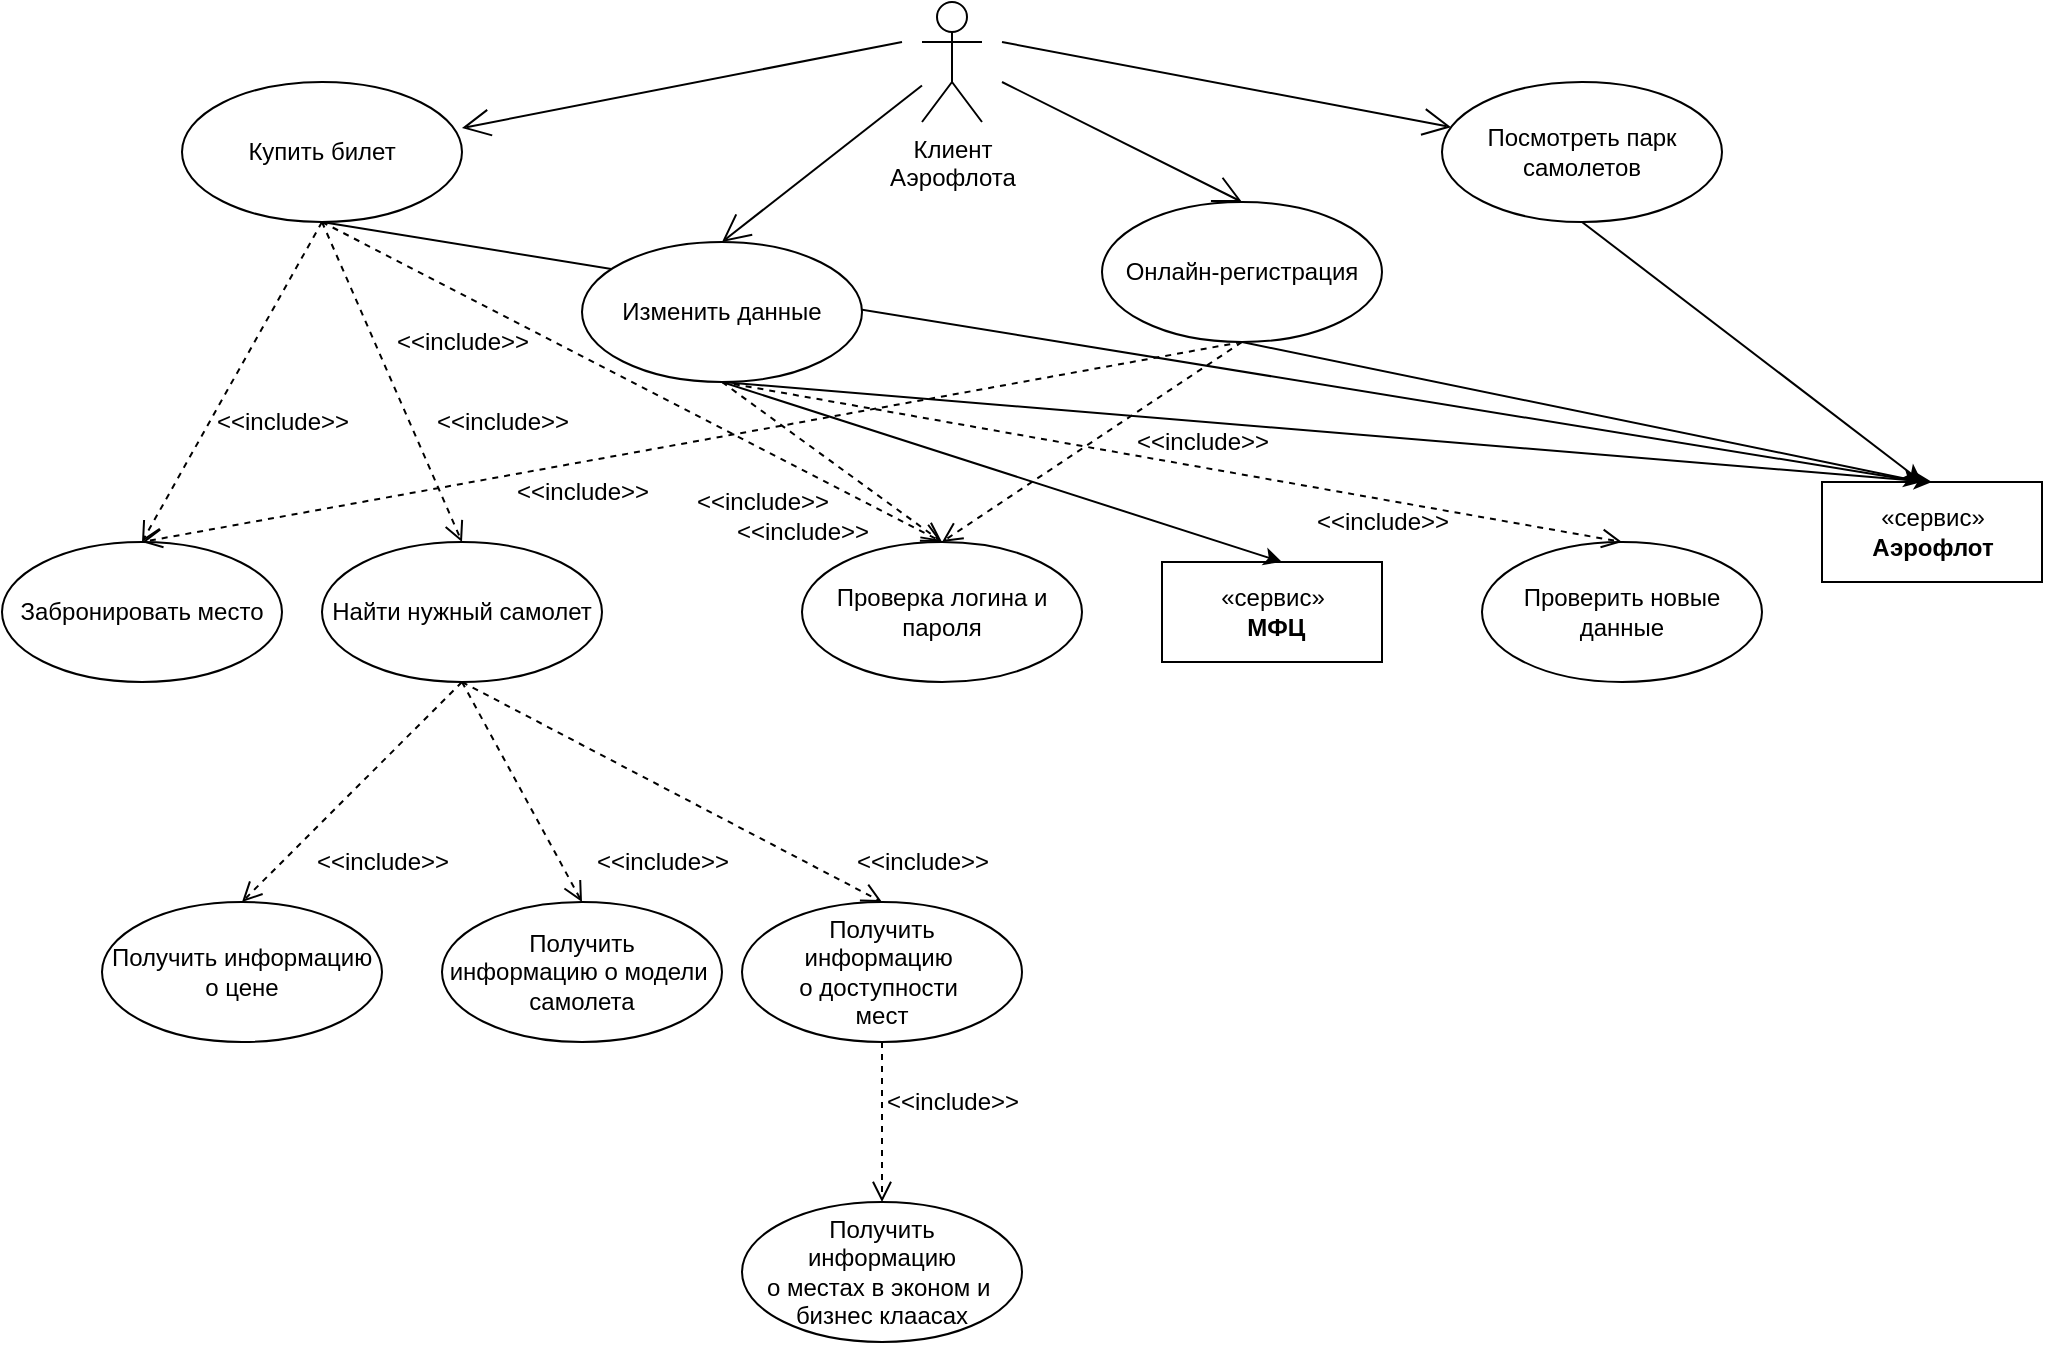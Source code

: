 <mxfile version="14.4.3" type="device"><diagram name="Page-1" id="e7e014a7-5840-1c2e-5031-d8a46d1fe8dd"><mxGraphModel dx="1426" dy="852" grid="1" gridSize="10" guides="1" tooltips="1" connect="1" arrows="1" fold="1" page="1" pageScale="1" pageWidth="1169" pageHeight="826" background="#ffffff" math="0" shadow="0"><root><mxCell id="0"/><mxCell id="1" parent="0"/><mxCell id="Hg1nx8c8UAQWjlZ22OsJ-87" value="" style="endArrow=classic;html=1;" edge="1" parent="1"><mxGeometry width="50" height="50" relative="1" as="geometry"><mxPoint x="220" y="170" as="sourcePoint"/><mxPoint x="1020" y="300" as="targetPoint"/></mxGeometry></mxCell><mxCell id="Hg1nx8c8UAQWjlZ22OsJ-41" value="Клиент&lt;br&gt;Аэрофлота" style="shape=umlActor;verticalLabelPosition=bottom;verticalAlign=top;html=1;" vertex="1" parent="1"><mxGeometry x="520" y="60" width="30" height="60" as="geometry"/></mxCell><mxCell id="Hg1nx8c8UAQWjlZ22OsJ-42" value="Онлайн-регистрация" style="ellipse;whiteSpace=wrap;html=1;" vertex="1" parent="1"><mxGeometry x="610" y="160" width="140" height="70" as="geometry"/></mxCell><mxCell id="Hg1nx8c8UAQWjlZ22OsJ-43" value="Изменить данные" style="ellipse;whiteSpace=wrap;html=1;" vertex="1" parent="1"><mxGeometry x="350" y="180" width="140" height="70" as="geometry"/></mxCell><mxCell id="Hg1nx8c8UAQWjlZ22OsJ-44" value="Купить билет" style="ellipse;whiteSpace=wrap;html=1;" vertex="1" parent="1"><mxGeometry x="150" y="100" width="140" height="70" as="geometry"/></mxCell><mxCell id="Hg1nx8c8UAQWjlZ22OsJ-45" value="Посмотреть парк самолетов" style="ellipse;whiteSpace=wrap;html=1;" vertex="1" parent="1"><mxGeometry x="780" y="100" width="140" height="70" as="geometry"/></mxCell><mxCell id="Hg1nx8c8UAQWjlZ22OsJ-47" value="" style="endArrow=open;endFill=1;endSize=12;html=1;entryX=0.5;entryY=0;entryDx=0;entryDy=0;" edge="1" parent="1" source="Hg1nx8c8UAQWjlZ22OsJ-41" target="Hg1nx8c8UAQWjlZ22OsJ-43"><mxGeometry width="160" relative="1" as="geometry"><mxPoint x="520" y="150" as="sourcePoint"/><mxPoint x="800" y="430" as="targetPoint"/></mxGeometry></mxCell><mxCell id="Hg1nx8c8UAQWjlZ22OsJ-48" value="" style="endArrow=open;endFill=1;endSize=12;html=1;entryX=0.5;entryY=0;entryDx=0;entryDy=0;" edge="1" parent="1" target="Hg1nx8c8UAQWjlZ22OsJ-42"><mxGeometry width="160" relative="1" as="geometry"><mxPoint x="560" y="100" as="sourcePoint"/><mxPoint x="800" y="430" as="targetPoint"/></mxGeometry></mxCell><mxCell id="Hg1nx8c8UAQWjlZ22OsJ-49" value="" style="endArrow=open;endFill=1;endSize=12;html=1;" edge="1" parent="1" target="Hg1nx8c8UAQWjlZ22OsJ-45"><mxGeometry width="160" relative="1" as="geometry"><mxPoint x="560" y="80" as="sourcePoint"/><mxPoint x="800" y="430" as="targetPoint"/></mxGeometry></mxCell><mxCell id="Hg1nx8c8UAQWjlZ22OsJ-50" value="" style="endArrow=open;endFill=1;endSize=12;html=1;entryX=1;entryY=0.329;entryDx=0;entryDy=0;entryPerimeter=0;" edge="1" parent="1" target="Hg1nx8c8UAQWjlZ22OsJ-44"><mxGeometry width="160" relative="1" as="geometry"><mxPoint x="510" y="80" as="sourcePoint"/><mxPoint x="800" y="430" as="targetPoint"/></mxGeometry></mxCell><mxCell id="Hg1nx8c8UAQWjlZ22OsJ-51" value="Получить информацию&lt;br&gt;о цене" style="ellipse;whiteSpace=wrap;html=1;" vertex="1" parent="1"><mxGeometry x="110" y="510" width="140" height="70" as="geometry"/></mxCell><mxCell id="Hg1nx8c8UAQWjlZ22OsJ-52" value="Проверить новые&lt;br&gt;данные" style="ellipse;whiteSpace=wrap;html=1;" vertex="1" parent="1"><mxGeometry x="800" y="330" width="140" height="70" as="geometry"/></mxCell><mxCell id="Hg1nx8c8UAQWjlZ22OsJ-53" value="Проверка логина и&lt;br&gt;пароля" style="ellipse;whiteSpace=wrap;html=1;" vertex="1" parent="1"><mxGeometry x="460" y="330" width="140" height="70" as="geometry"/></mxCell><mxCell id="Hg1nx8c8UAQWjlZ22OsJ-54" value="Найти нужный самолет" style="ellipse;whiteSpace=wrap;html=1;" vertex="1" parent="1"><mxGeometry x="220" y="330" width="140" height="70" as="geometry"/></mxCell><mxCell id="Hg1nx8c8UAQWjlZ22OsJ-55" value="Забронировать место" style="ellipse;whiteSpace=wrap;html=1;" vertex="1" parent="1"><mxGeometry x="60" y="330" width="140" height="70" as="geometry"/></mxCell><mxCell id="Hg1nx8c8UAQWjlZ22OsJ-59" value="Получить &lt;br&gt;информацию&lt;br&gt;о местах в эконом и&amp;nbsp;&lt;br&gt;бизнес клаасах" style="ellipse;whiteSpace=wrap;html=1;" vertex="1" parent="1"><mxGeometry x="430" y="660" width="140" height="70" as="geometry"/></mxCell><mxCell id="Hg1nx8c8UAQWjlZ22OsJ-60" value="Получить &lt;br&gt;информацию&amp;nbsp;&lt;br&gt;о доступности&amp;nbsp;&lt;br&gt;мест" style="ellipse;whiteSpace=wrap;html=1;" vertex="1" parent="1"><mxGeometry x="430" y="510" width="140" height="70" as="geometry"/></mxCell><mxCell id="Hg1nx8c8UAQWjlZ22OsJ-61" value="Получить &lt;br&gt;информацию о модели&amp;nbsp;&lt;br&gt;самолета" style="ellipse;whiteSpace=wrap;html=1;" vertex="1" parent="1"><mxGeometry x="280" y="510" width="140" height="70" as="geometry"/></mxCell><mxCell id="Hg1nx8c8UAQWjlZ22OsJ-66" value="«сервис»&lt;br&gt;&lt;b&gt;&amp;nbsp;МФЦ&lt;/b&gt;" style="html=1;" vertex="1" parent="1"><mxGeometry x="640" y="340" width="110" height="50" as="geometry"/></mxCell><mxCell id="Hg1nx8c8UAQWjlZ22OsJ-67" value="«сервис»&lt;br&gt;&lt;b&gt;Аэрофлот&lt;/b&gt;" style="html=1;" vertex="1" parent="1"><mxGeometry x="970" y="300" width="110" height="50" as="geometry"/></mxCell><mxCell id="Hg1nx8c8UAQWjlZ22OsJ-68" value="" style="html=1;verticalAlign=bottom;endArrow=open;dashed=1;endSize=8;exitX=0.5;exitY=1;exitDx=0;exitDy=0;entryX=0.5;entryY=0;entryDx=0;entryDy=0;" edge="1" parent="1" source="Hg1nx8c8UAQWjlZ22OsJ-44" target="Hg1nx8c8UAQWjlZ22OsJ-53"><mxGeometry relative="1" as="geometry"><mxPoint x="850" y="540" as="sourcePoint"/><mxPoint x="590" y="460" as="targetPoint"/></mxGeometry></mxCell><mxCell id="Hg1nx8c8UAQWjlZ22OsJ-69" value="" style="html=1;verticalAlign=bottom;endArrow=open;dashed=1;endSize=8;exitX=0.5;exitY=1;exitDx=0;exitDy=0;entryX=0.5;entryY=0;entryDx=0;entryDy=0;" edge="1" parent="1" source="Hg1nx8c8UAQWjlZ22OsJ-44" target="Hg1nx8c8UAQWjlZ22OsJ-54"><mxGeometry relative="1" as="geometry"><mxPoint x="860" y="550" as="sourcePoint"/><mxPoint x="600" y="470" as="targetPoint"/></mxGeometry></mxCell><mxCell id="Hg1nx8c8UAQWjlZ22OsJ-70" value="" style="html=1;verticalAlign=bottom;endArrow=open;dashed=1;endSize=8;exitX=0.5;exitY=1;exitDx=0;exitDy=0;entryX=0.5;entryY=0;entryDx=0;entryDy=0;" edge="1" parent="1" source="Hg1nx8c8UAQWjlZ22OsJ-44" target="Hg1nx8c8UAQWjlZ22OsJ-55"><mxGeometry relative="1" as="geometry"><mxPoint x="870" y="560" as="sourcePoint"/><mxPoint x="610" y="480" as="targetPoint"/></mxGeometry></mxCell><mxCell id="Hg1nx8c8UAQWjlZ22OsJ-72" value="" style="html=1;verticalAlign=bottom;endArrow=open;dashed=1;endSize=8;exitX=0.5;exitY=1;exitDx=0;exitDy=0;entryX=0.5;entryY=0;entryDx=0;entryDy=0;" edge="1" parent="1" source="Hg1nx8c8UAQWjlZ22OsJ-42" target="Hg1nx8c8UAQWjlZ22OsJ-53"><mxGeometry relative="1" as="geometry"><mxPoint x="230" y="180" as="sourcePoint"/><mxPoint x="300" y="340" as="targetPoint"/></mxGeometry></mxCell><mxCell id="Hg1nx8c8UAQWjlZ22OsJ-73" value="" style="html=1;verticalAlign=bottom;endArrow=open;dashed=1;endSize=8;exitX=0.5;exitY=1;exitDx=0;exitDy=0;" edge="1" parent="1" source="Hg1nx8c8UAQWjlZ22OsJ-43"><mxGeometry relative="1" as="geometry"><mxPoint x="240" y="190" as="sourcePoint"/><mxPoint x="530" y="330" as="targetPoint"/></mxGeometry></mxCell><mxCell id="Hg1nx8c8UAQWjlZ22OsJ-74" value="" style="html=1;verticalAlign=bottom;endArrow=open;dashed=1;endSize=8;exitX=0.5;exitY=1;exitDx=0;exitDy=0;entryX=0.5;entryY=0;entryDx=0;entryDy=0;" edge="1" parent="1" source="Hg1nx8c8UAQWjlZ22OsJ-60" target="Hg1nx8c8UAQWjlZ22OsJ-59"><mxGeometry relative="1" as="geometry"><mxPoint x="250" y="200" as="sourcePoint"/><mxPoint x="320" y="360" as="targetPoint"/></mxGeometry></mxCell><mxCell id="Hg1nx8c8UAQWjlZ22OsJ-75" value="" style="html=1;verticalAlign=bottom;endArrow=open;dashed=1;endSize=8;entryX=0.5;entryY=0;entryDx=0;entryDy=0;" edge="1" parent="1" target="Hg1nx8c8UAQWjlZ22OsJ-60"><mxGeometry relative="1" as="geometry"><mxPoint x="290" y="400" as="sourcePoint"/><mxPoint x="330" y="370" as="targetPoint"/></mxGeometry></mxCell><mxCell id="Hg1nx8c8UAQWjlZ22OsJ-76" value="" style="html=1;verticalAlign=bottom;endArrow=open;dashed=1;endSize=8;exitX=0.5;exitY=1;exitDx=0;exitDy=0;entryX=0.5;entryY=0;entryDx=0;entryDy=0;" edge="1" parent="1" source="Hg1nx8c8UAQWjlZ22OsJ-54" target="Hg1nx8c8UAQWjlZ22OsJ-61"><mxGeometry relative="1" as="geometry"><mxPoint x="270" y="220" as="sourcePoint"/><mxPoint x="340" y="380" as="targetPoint"/></mxGeometry></mxCell><mxCell id="Hg1nx8c8UAQWjlZ22OsJ-77" value="" style="html=1;verticalAlign=bottom;endArrow=open;dashed=1;endSize=8;exitX=0.5;exitY=1;exitDx=0;exitDy=0;entryX=0.5;entryY=0;entryDx=0;entryDy=0;" edge="1" parent="1" source="Hg1nx8c8UAQWjlZ22OsJ-54" target="Hg1nx8c8UAQWjlZ22OsJ-51"><mxGeometry relative="1" as="geometry"><mxPoint x="280" y="230" as="sourcePoint"/><mxPoint x="350" y="390" as="targetPoint"/></mxGeometry></mxCell><mxCell id="Hg1nx8c8UAQWjlZ22OsJ-80" value="" style="html=1;verticalAlign=bottom;endArrow=open;dashed=1;endSize=8;entryX=0.5;entryY=0;entryDx=0;entryDy=0;" edge="1" parent="1" target="Hg1nx8c8UAQWjlZ22OsJ-52"><mxGeometry relative="1" as="geometry"><mxPoint x="420" y="250" as="sourcePoint"/><mxPoint x="380" y="420" as="targetPoint"/></mxGeometry></mxCell><mxCell id="Hg1nx8c8UAQWjlZ22OsJ-81" value="" style="html=1;verticalAlign=bottom;endArrow=open;dashed=1;endSize=8;exitX=0.5;exitY=1;exitDx=0;exitDy=0;" edge="1" parent="1" source="Hg1nx8c8UAQWjlZ22OsJ-42"><mxGeometry relative="1" as="geometry"><mxPoint x="320" y="270" as="sourcePoint"/><mxPoint x="130" y="330" as="targetPoint"/></mxGeometry></mxCell><mxCell id="Hg1nx8c8UAQWjlZ22OsJ-82" value="" style="endArrow=classic;html=1;" edge="1" parent="1"><mxGeometry width="50" height="50" relative="1" as="geometry"><mxPoint x="680" y="230" as="sourcePoint"/><mxPoint x="1020" y="300" as="targetPoint"/></mxGeometry></mxCell><mxCell id="Hg1nx8c8UAQWjlZ22OsJ-83" value="" style="endArrow=classic;html=1;exitX=0.5;exitY=1;exitDx=0;exitDy=0;" edge="1" parent="1" source="Hg1nx8c8UAQWjlZ22OsJ-45"><mxGeometry width="50" height="50" relative="1" as="geometry"><mxPoint x="680" y="400" as="sourcePoint"/><mxPoint x="1020" y="300" as="targetPoint"/></mxGeometry></mxCell><mxCell id="Hg1nx8c8UAQWjlZ22OsJ-84" value="" style="endArrow=classic;html=1;entryX=0.5;entryY=0;entryDx=0;entryDy=0;" edge="1" parent="1" target="Hg1nx8c8UAQWjlZ22OsJ-67"><mxGeometry width="50" height="50" relative="1" as="geometry"><mxPoint x="420" y="250" as="sourcePoint"/><mxPoint x="730" y="350" as="targetPoint"/></mxGeometry></mxCell><mxCell id="Hg1nx8c8UAQWjlZ22OsJ-85" value="" style="endArrow=classic;html=1;exitX=0.5;exitY=1;exitDx=0;exitDy=0;" edge="1" parent="1" source="Hg1nx8c8UAQWjlZ22OsJ-43"><mxGeometry width="50" height="50" relative="1" as="geometry"><mxPoint x="680" y="400" as="sourcePoint"/><mxPoint x="700" y="340" as="targetPoint"/></mxGeometry></mxCell><mxCell id="Hg1nx8c8UAQWjlZ22OsJ-90" value="&amp;lt;&amp;lt;include&amp;gt;&amp;gt;" style="text;html=1;align=center;verticalAlign=middle;resizable=0;points=[];autosize=1;" vertex="1" parent="1"><mxGeometry x="250" y="220" width="80" height="20" as="geometry"/></mxCell><mxCell id="Hg1nx8c8UAQWjlZ22OsJ-91" value="&amp;lt;&amp;lt;include&amp;gt;&amp;gt;" style="text;html=1;align=center;verticalAlign=middle;resizable=0;points=[];autosize=1;" vertex="1" parent="1"><mxGeometry x="270" y="260" width="80" height="20" as="geometry"/></mxCell><mxCell id="Hg1nx8c8UAQWjlZ22OsJ-92" value="&amp;lt;&amp;lt;include&amp;gt;&amp;gt;" style="text;html=1;align=center;verticalAlign=middle;resizable=0;points=[];autosize=1;" vertex="1" parent="1"><mxGeometry x="160" y="260" width="80" height="20" as="geometry"/></mxCell><mxCell id="Hg1nx8c8UAQWjlZ22OsJ-93" value="&amp;lt;&amp;lt;include&amp;gt;&amp;gt;" style="text;html=1;align=center;verticalAlign=middle;resizable=0;points=[];autosize=1;" vertex="1" parent="1"><mxGeometry x="495" y="600" width="80" height="20" as="geometry"/></mxCell><mxCell id="Hg1nx8c8UAQWjlZ22OsJ-94" value="&amp;lt;&amp;lt;include&amp;gt;&amp;gt;" style="text;html=1;align=center;verticalAlign=middle;resizable=0;points=[];autosize=1;" vertex="1" parent="1"><mxGeometry x="480" y="480" width="80" height="20" as="geometry"/></mxCell><mxCell id="Hg1nx8c8UAQWjlZ22OsJ-95" value="&amp;lt;&amp;lt;include&amp;gt;&amp;gt;" style="text;html=1;align=center;verticalAlign=middle;resizable=0;points=[];autosize=1;" vertex="1" parent="1"><mxGeometry x="350" y="480" width="80" height="20" as="geometry"/></mxCell><mxCell id="Hg1nx8c8UAQWjlZ22OsJ-96" value="&amp;lt;&amp;lt;include&amp;gt;&amp;gt;" style="text;html=1;align=center;verticalAlign=middle;resizable=0;points=[];autosize=1;" vertex="1" parent="1"><mxGeometry x="210" y="480" width="80" height="20" as="geometry"/></mxCell><mxCell id="Hg1nx8c8UAQWjlZ22OsJ-98" value="&amp;lt;&amp;lt;include&amp;gt;&amp;gt;" style="text;html=1;align=center;verticalAlign=middle;resizable=0;points=[];autosize=1;" vertex="1" parent="1"><mxGeometry x="620" y="270" width="80" height="20" as="geometry"/></mxCell><mxCell id="Hg1nx8c8UAQWjlZ22OsJ-99" value="&amp;lt;&amp;lt;include&amp;gt;&amp;gt;" style="text;html=1;align=center;verticalAlign=middle;resizable=0;points=[];autosize=1;" vertex="1" parent="1"><mxGeometry x="710" y="310" width="80" height="20" as="geometry"/></mxCell><mxCell id="Hg1nx8c8UAQWjlZ22OsJ-100" value="&amp;lt;&amp;lt;include&amp;gt;&amp;gt;" style="text;html=1;align=center;verticalAlign=middle;resizable=0;points=[];autosize=1;" vertex="1" parent="1"><mxGeometry x="420" y="315" width="80" height="20" as="geometry"/></mxCell><mxCell id="Hg1nx8c8UAQWjlZ22OsJ-101" value="&amp;lt;&amp;lt;include&amp;gt;&amp;gt;" style="text;html=1;align=center;verticalAlign=middle;resizable=0;points=[];autosize=1;" vertex="1" parent="1"><mxGeometry x="400" y="300" width="80" height="20" as="geometry"/></mxCell><mxCell id="Hg1nx8c8UAQWjlZ22OsJ-102" value="&amp;lt;&amp;lt;include&amp;gt;&amp;gt;" style="text;html=1;align=center;verticalAlign=middle;resizable=0;points=[];autosize=1;" vertex="1" parent="1"><mxGeometry x="310" y="295" width="80" height="20" as="geometry"/></mxCell></root></mxGraphModel></diagram></mxfile>